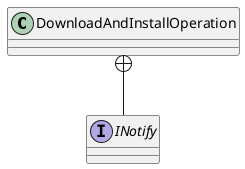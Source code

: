 @startuml
class DownloadAndInstallOperation {
}
interface INotify {
}
DownloadAndInstallOperation +-- INotify
@enduml
